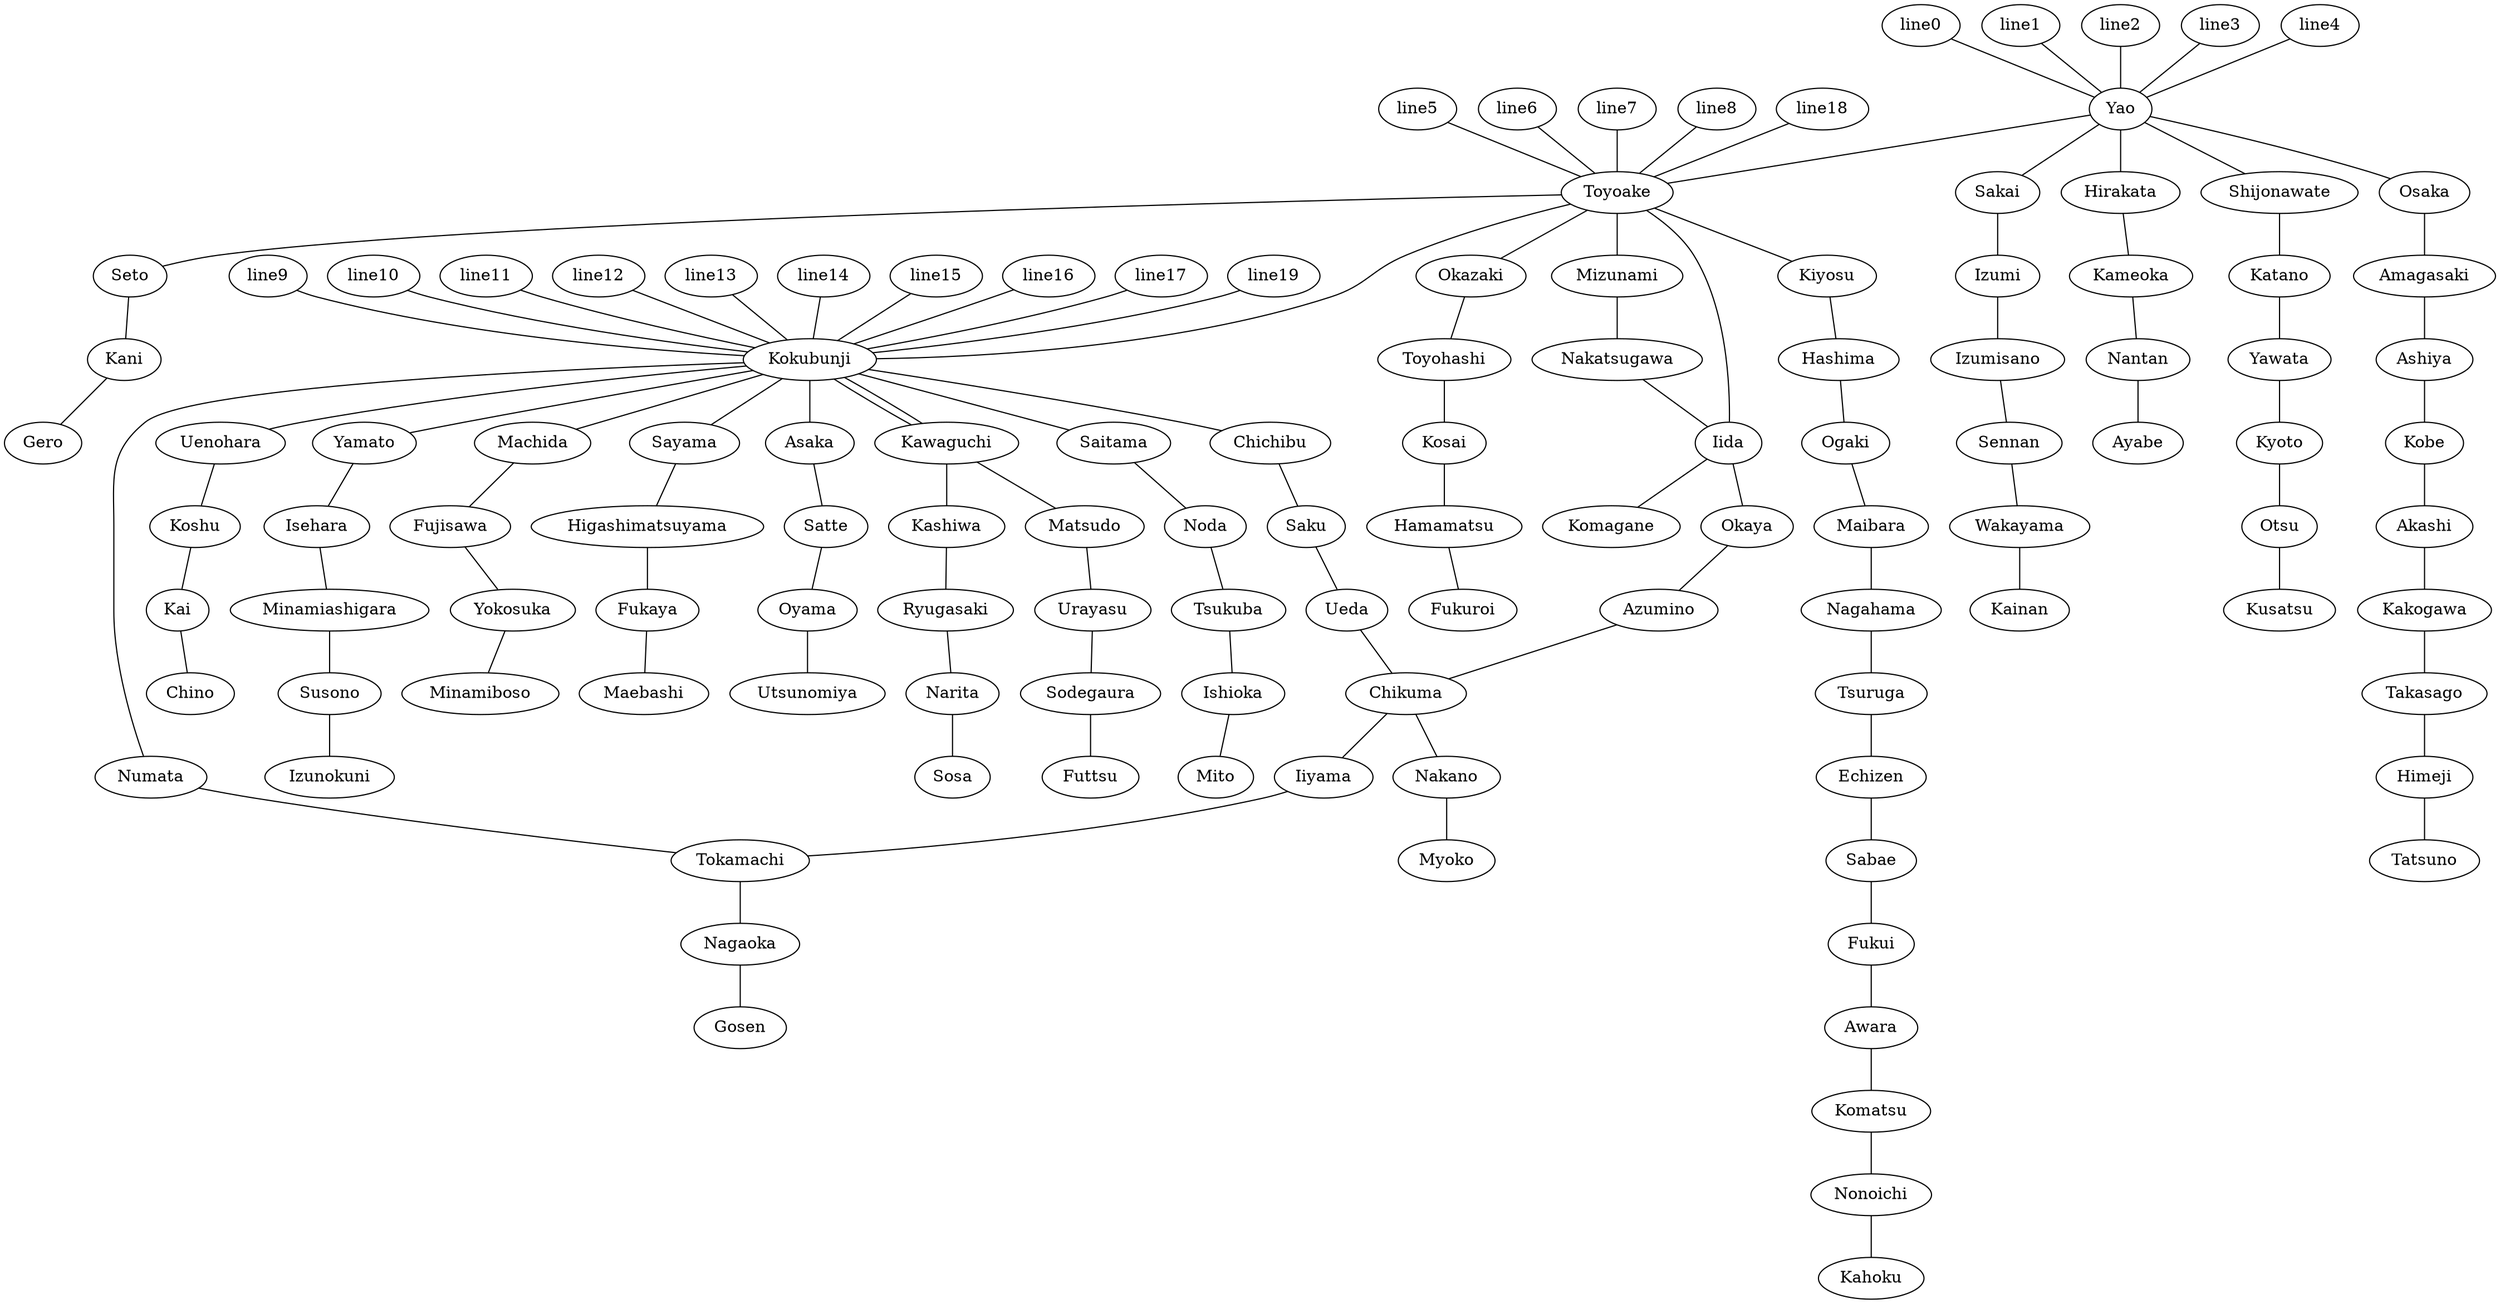 graph G {
   line0 -- Yao -- Toyoake -- Kokubunji
   line1 -- Yao -- Osaka -- Amagasaki -- Ashiya -- Kobe -- Akashi -- Kakogawa -- Takasago -- Himeji -- Tatsuno
   line2 -- Yao -- Sakai -- Izumi -- Izumisano -- Sennan -- Wakayama -- Kainan
   line3 -- Yao -- Hirakata -- Kameoka -- Nantan -- Ayabe
   line4 -- Yao -- Shijonawate -- Katano -- Yawata -- Kyoto -- Otsu -- Kusatsu
   line5 -- Toyoake -- Kiyosu -- Hashima -- Ogaki -- Maibara -- Nagahama -- Tsuruga -- Echizen -- Sabae -- Fukui -- Awara -- Komatsu -- Nonoichi -- Kahoku
   line6 -- Toyoake -- Seto -- Kani -- Gero
   line7 -- Toyoake -- Okazaki -- Toyohashi -- Kosai -- Hamamatsu -- Fukuroi
   line8 -- Toyoake -- Mizunami -- Nakatsugawa -- Iida -- Komagane
   line9 -- Kokubunji -- Uenohara -- Koshu -- Kai -- Chino
   line10 -- Kokubunji -- Yamato -- Isehara -- Minamiashigara -- Susono -- Izunokuni
   line11 -- Kokubunji -- Machida -- Fujisawa -- Yokosuka -- Minamiboso
   line12 -- Kokubunji -- Sayama -- Higashimatsuyama -- Fukaya -- Maebashi
   line13 -- Kokubunji -- Asaka -- Satte -- Oyama -- Utsunomiya
   line14 -- Kokubunji -- Kawaguchi -- Matsudo -- Urayasu -- Sodegaura -- Futtsu
   line15 -- Kokubunji -- Saitama -- Noda -- Tsukuba -- Ishioka -- Mito
   line16 -- Kokubunji -- Kawaguchi -- Kashiwa -- Ryugasaki -- Narita -- Sosa
   line17 -- Kokubunji -- Chichibu -- Saku -- Ueda -- Chikuma -- Nakano -- Myoko
   line18 -- Toyoake -- Iida -- Okaya -- Azumino -- Chikuma -- Iiyama -- Tokamachi
   line19 -- Kokubunji -- Numata -- Tokamachi -- Nagaoka -- Gosen
}

